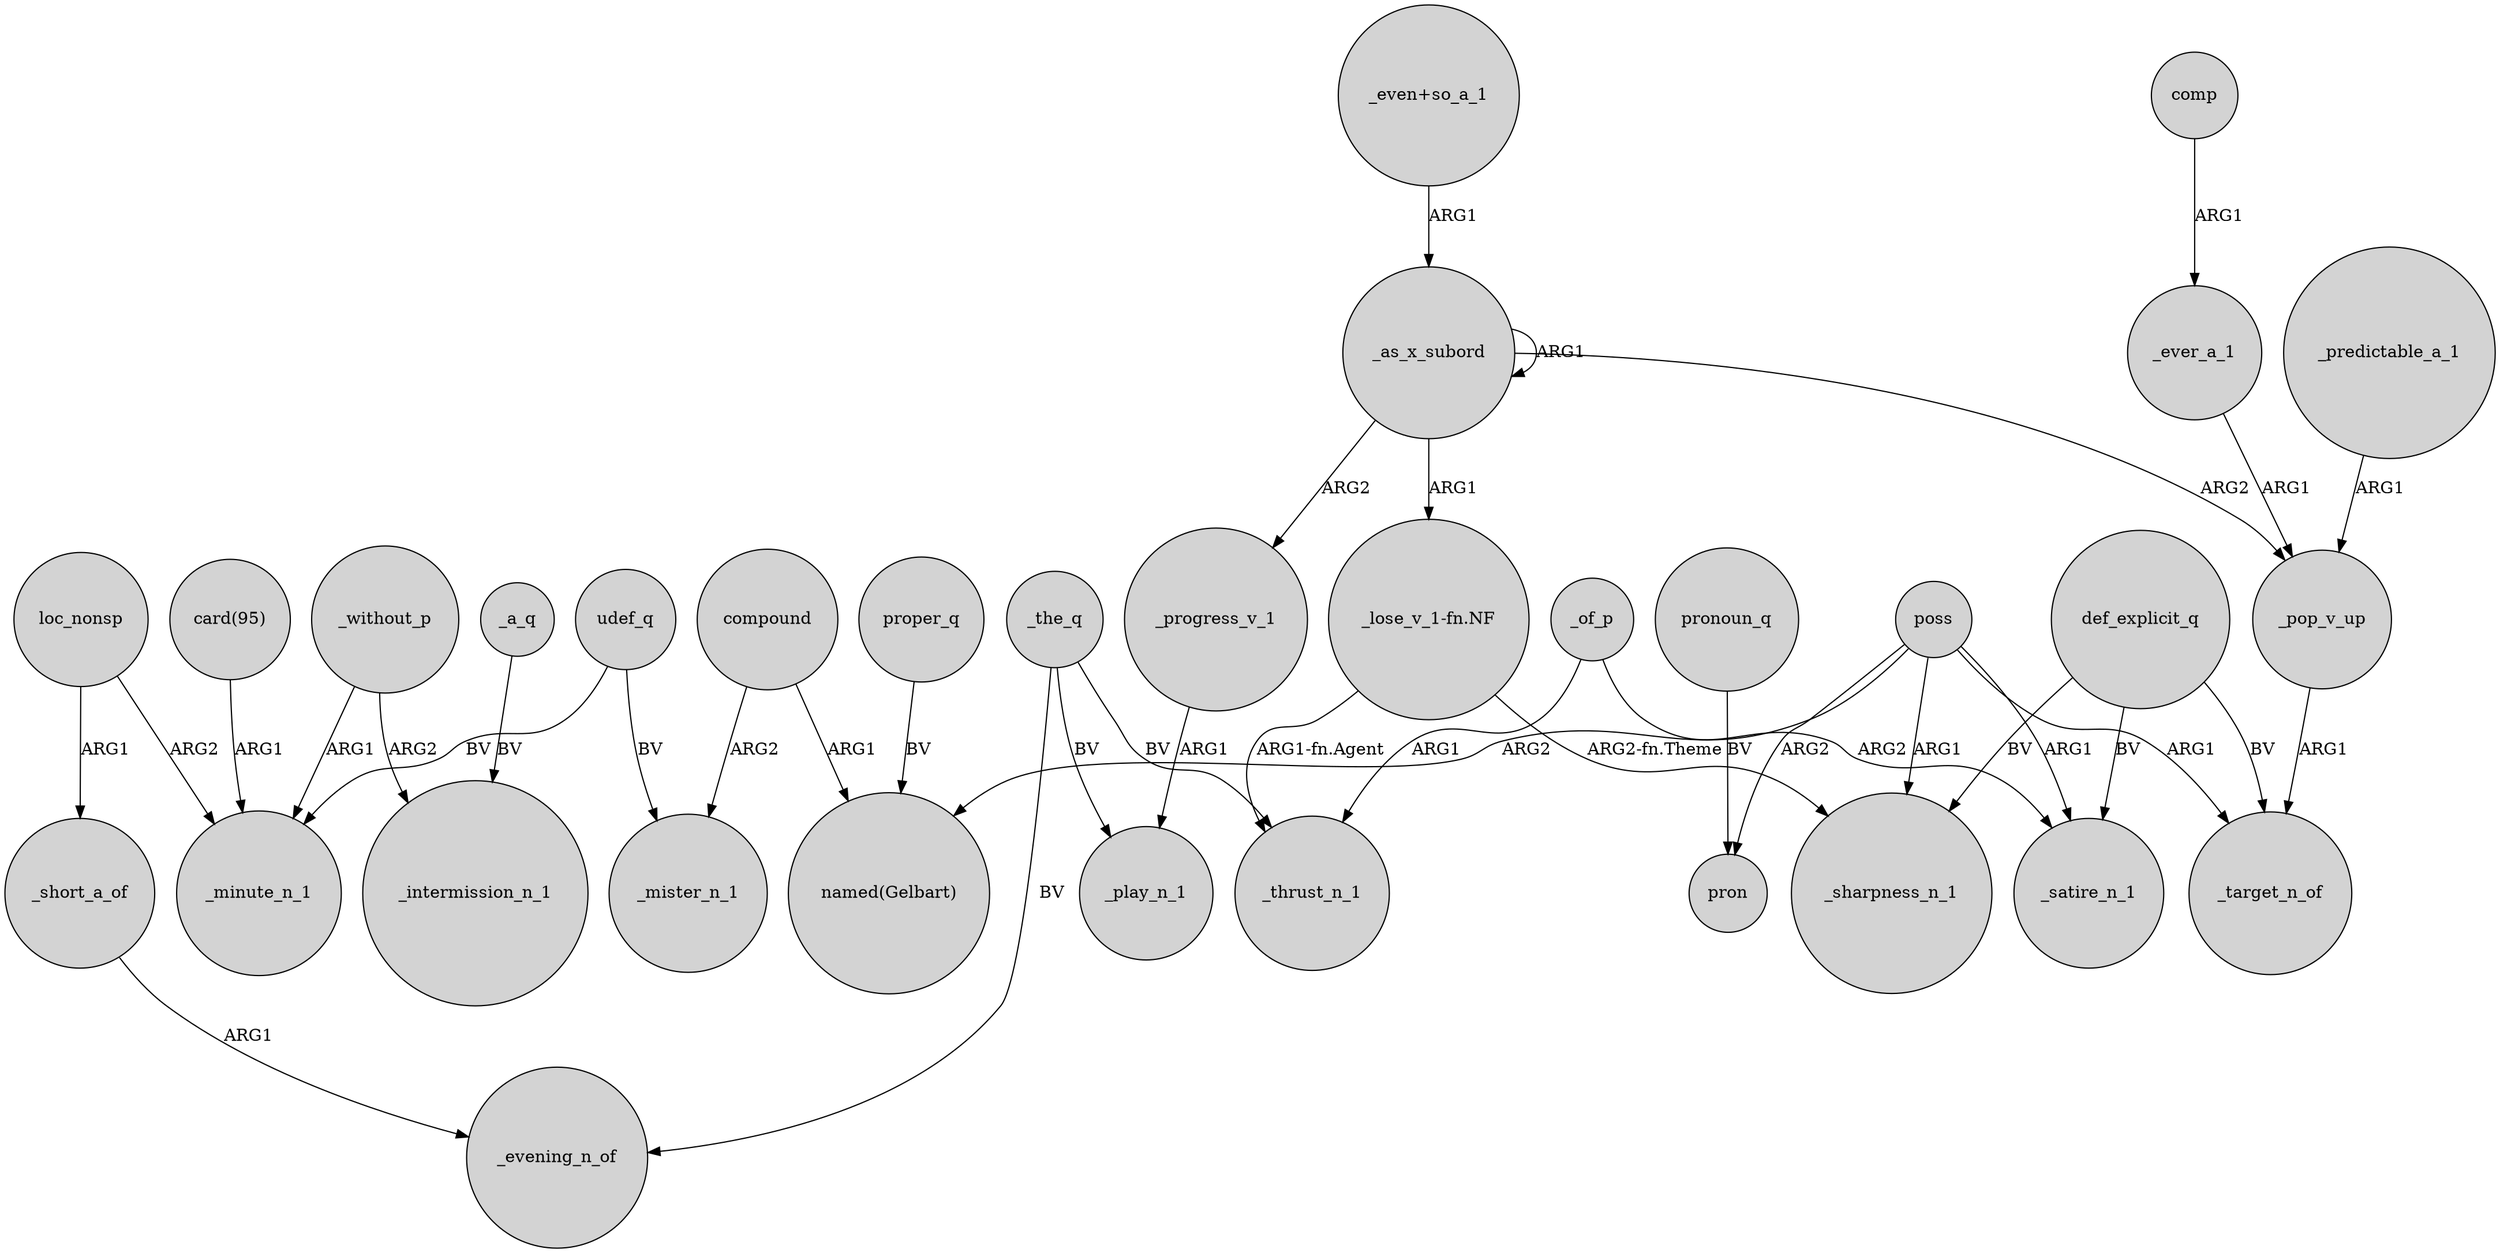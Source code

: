 digraph {
	node [shape=circle style=filled]
	_progress_v_1 -> _play_n_1 [label=ARG1]
	poss -> pron [label=ARG2]
	"_even+so_a_1" -> _as_x_subord [label=ARG1]
	poss -> _satire_n_1 [label=ARG1]
	_as_x_subord -> "_lose_v_1-fn.NF" [label=ARG1]
	compound -> _mister_n_1 [label=ARG2]
	_pop_v_up -> _target_n_of [label=ARG1]
	_the_q -> _play_n_1 [label=BV]
	poss -> "named(Gelbart)" [label=ARG2]
	udef_q -> _mister_n_1 [label=BV]
	_as_x_subord -> _progress_v_1 [label=ARG2]
	"card(95)" -> _minute_n_1 [label=ARG1]
	_a_q -> _intermission_n_1 [label=BV]
	"_lose_v_1-fn.NF" -> _sharpness_n_1 [label="ARG2-fn.Theme"]
	loc_nonsp -> _minute_n_1 [label=ARG2]
	compound -> "named(Gelbart)" [label=ARG1]
	comp -> _ever_a_1 [label=ARG1]
	def_explicit_q -> _sharpness_n_1 [label=BV]
	_ever_a_1 -> _pop_v_up [label=ARG1]
	poss -> _target_n_of [label=ARG1]
	proper_q -> "named(Gelbart)" [label=BV]
	pronoun_q -> pron [label=BV]
	poss -> _sharpness_n_1 [label=ARG1]
	_without_p -> _minute_n_1 [label=ARG1]
	_as_x_subord -> _as_x_subord [label=ARG1]
	def_explicit_q -> _target_n_of [label=BV]
	_the_q -> _evening_n_of [label=BV]
	_without_p -> _intermission_n_1 [label=ARG2]
	"_lose_v_1-fn.NF" -> _thrust_n_1 [label="ARG1-fn.Agent"]
	_of_p -> _satire_n_1 [label=ARG2]
	_as_x_subord -> _pop_v_up [label=ARG2]
	loc_nonsp -> _short_a_of [label=ARG1]
	_the_q -> _thrust_n_1 [label=BV]
	_of_p -> _thrust_n_1 [label=ARG1]
	_short_a_of -> _evening_n_of [label=ARG1]
	_predictable_a_1 -> _pop_v_up [label=ARG1]
	def_explicit_q -> _satire_n_1 [label=BV]
	udef_q -> _minute_n_1 [label=BV]
}
